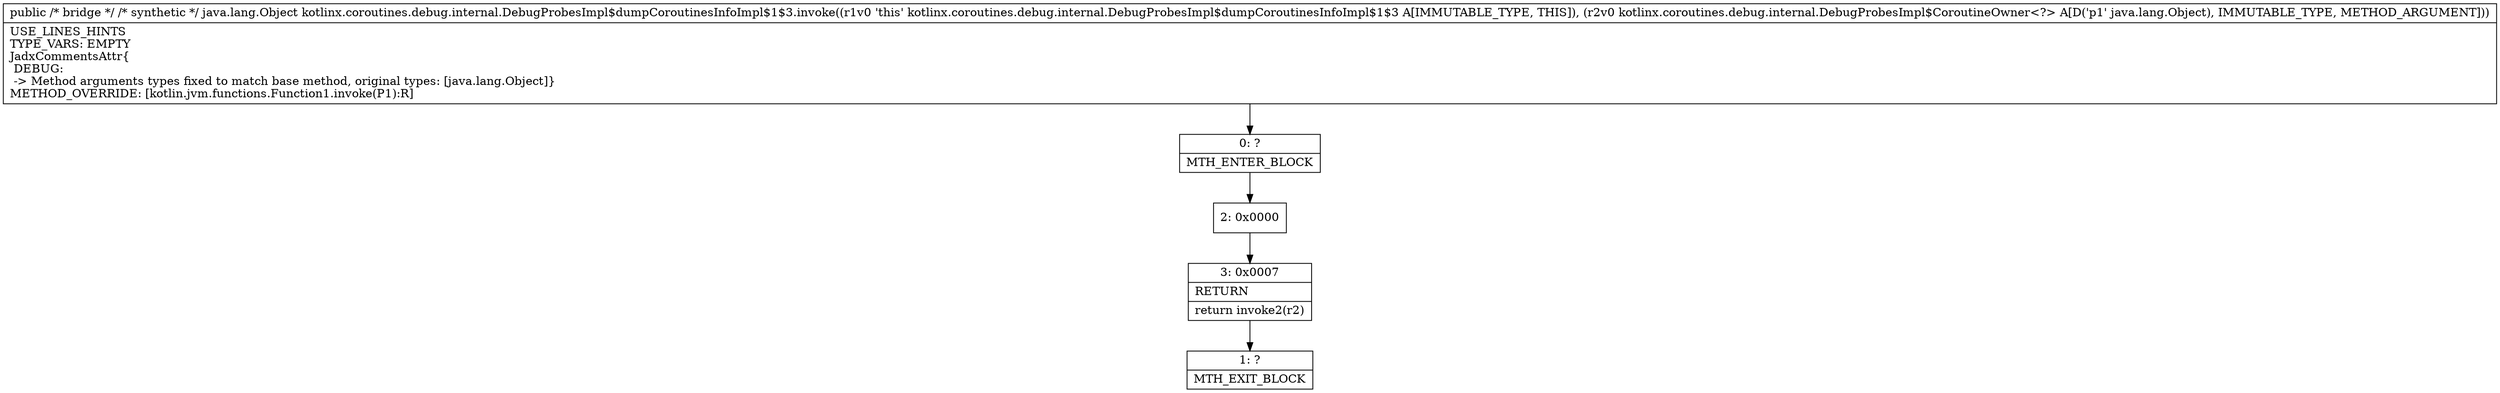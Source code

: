 digraph "CFG forkotlinx.coroutines.debug.internal.DebugProbesImpl$dumpCoroutinesInfoImpl$1$3.invoke(Ljava\/lang\/Object;)Ljava\/lang\/Object;" {
Node_0 [shape=record,label="{0\:\ ?|MTH_ENTER_BLOCK\l}"];
Node_2 [shape=record,label="{2\:\ 0x0000}"];
Node_3 [shape=record,label="{3\:\ 0x0007|RETURN\l|return invoke2(r2)\l}"];
Node_1 [shape=record,label="{1\:\ ?|MTH_EXIT_BLOCK\l}"];
MethodNode[shape=record,label="{public \/* bridge *\/ \/* synthetic *\/ java.lang.Object kotlinx.coroutines.debug.internal.DebugProbesImpl$dumpCoroutinesInfoImpl$1$3.invoke((r1v0 'this' kotlinx.coroutines.debug.internal.DebugProbesImpl$dumpCoroutinesInfoImpl$1$3 A[IMMUTABLE_TYPE, THIS]), (r2v0 kotlinx.coroutines.debug.internal.DebugProbesImpl$CoroutineOwner\<?\> A[D('p1' java.lang.Object), IMMUTABLE_TYPE, METHOD_ARGUMENT]))  | USE_LINES_HINTS\lTYPE_VARS: EMPTY\lJadxCommentsAttr\{\l DEBUG: \l \-\> Method arguments types fixed to match base method, original types: [java.lang.Object]\}\lMETHOD_OVERRIDE: [kotlin.jvm.functions.Function1.invoke(P1):R]\l}"];
MethodNode -> Node_0;Node_0 -> Node_2;
Node_2 -> Node_3;
Node_3 -> Node_1;
}

